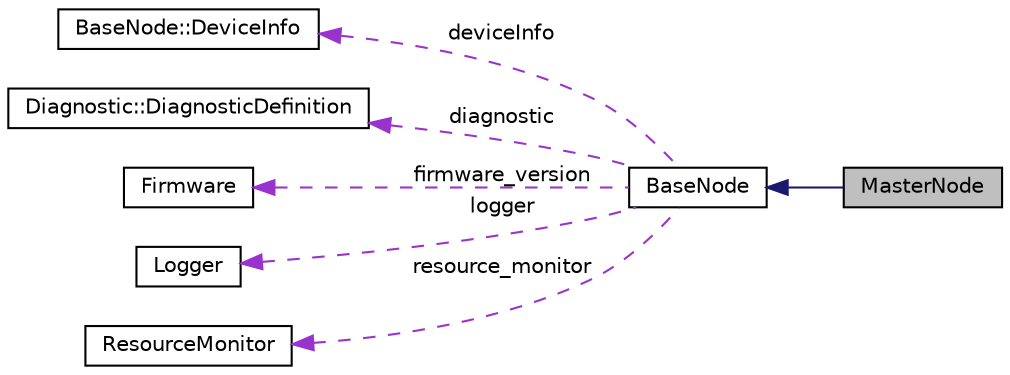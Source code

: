 digraph "MasterNode"
{
 // LATEX_PDF_SIZE
  edge [fontname="Helvetica",fontsize="10",labelfontname="Helvetica",labelfontsize="10"];
  node [fontname="Helvetica",fontsize="10",shape=record];
  rankdir="LR";
  Node1 [label="MasterNode",height=0.2,width=0.4,color="black", fillcolor="grey75", style="filled", fontcolor="black",tooltip=" "];
  Node2 -> Node1 [dir="back",color="midnightblue",fontsize="10",style="solid",fontname="Helvetica"];
  Node2 [label="BaseNode",height=0.2,width=0.4,color="black", fillcolor="white", style="filled",URL="$classBaseNode.html",tooltip="This is a BaseNode class. All Nodes should be a derived class from this Base Class."];
  Node3 -> Node2 [dir="back",color="darkorchid3",fontsize="10",style="dashed",label=" deviceInfo" ,fontname="Helvetica"];
  Node3 [label="BaseNode::DeviceInfo",height=0.2,width=0.4,color="black", fillcolor="white", style="filled",URL="$structBaseNode_1_1DeviceInfo.html",tooltip=" "];
  Node4 -> Node2 [dir="back",color="darkorchid3",fontsize="10",style="dashed",label=" diagnostic" ,fontname="Helvetica"];
  Node4 [label="Diagnostic::DiagnosticDefinition",height=0.2,width=0.4,color="black", fillcolor="white", style="filled",URL="$structDiagnostic_1_1DiagnosticDefinition.html",tooltip="Contains the definition for the DiagnosticDefinition."];
  Node5 -> Node2 [dir="back",color="darkorchid3",fontsize="10",style="dashed",label=" firmware_version" ,fontname="Helvetica"];
  Node5 [label="Firmware",height=0.2,width=0.4,color="black", fillcolor="white", style="filled",URL="$structFirmware.html",tooltip="Firmware struct."];
  Node6 -> Node2 [dir="back",color="darkorchid3",fontsize="10",style="dashed",label=" logger" ,fontname="Helvetica"];
  Node6 [label="Logger",height=0.2,width=0.4,color="black", fillcolor="white", style="filled",URL="$classLogger.html",tooltip="Logger class Logger class used to write log outputs for strings and diagnostic information to console..."];
  Node7 -> Node2 [dir="back",color="darkorchid3",fontsize="10",style="dashed",label=" resource_monitor" ,fontname="Helvetica"];
  Node7 [label="ResourceMonitor",height=0.2,width=0.4,color="black", fillcolor="white", style="filled",URL="$classResourceMonitor.html",tooltip="ResourceMonitor class ResourceMonitor class used to collect resource information on a process or devi..."];
}
